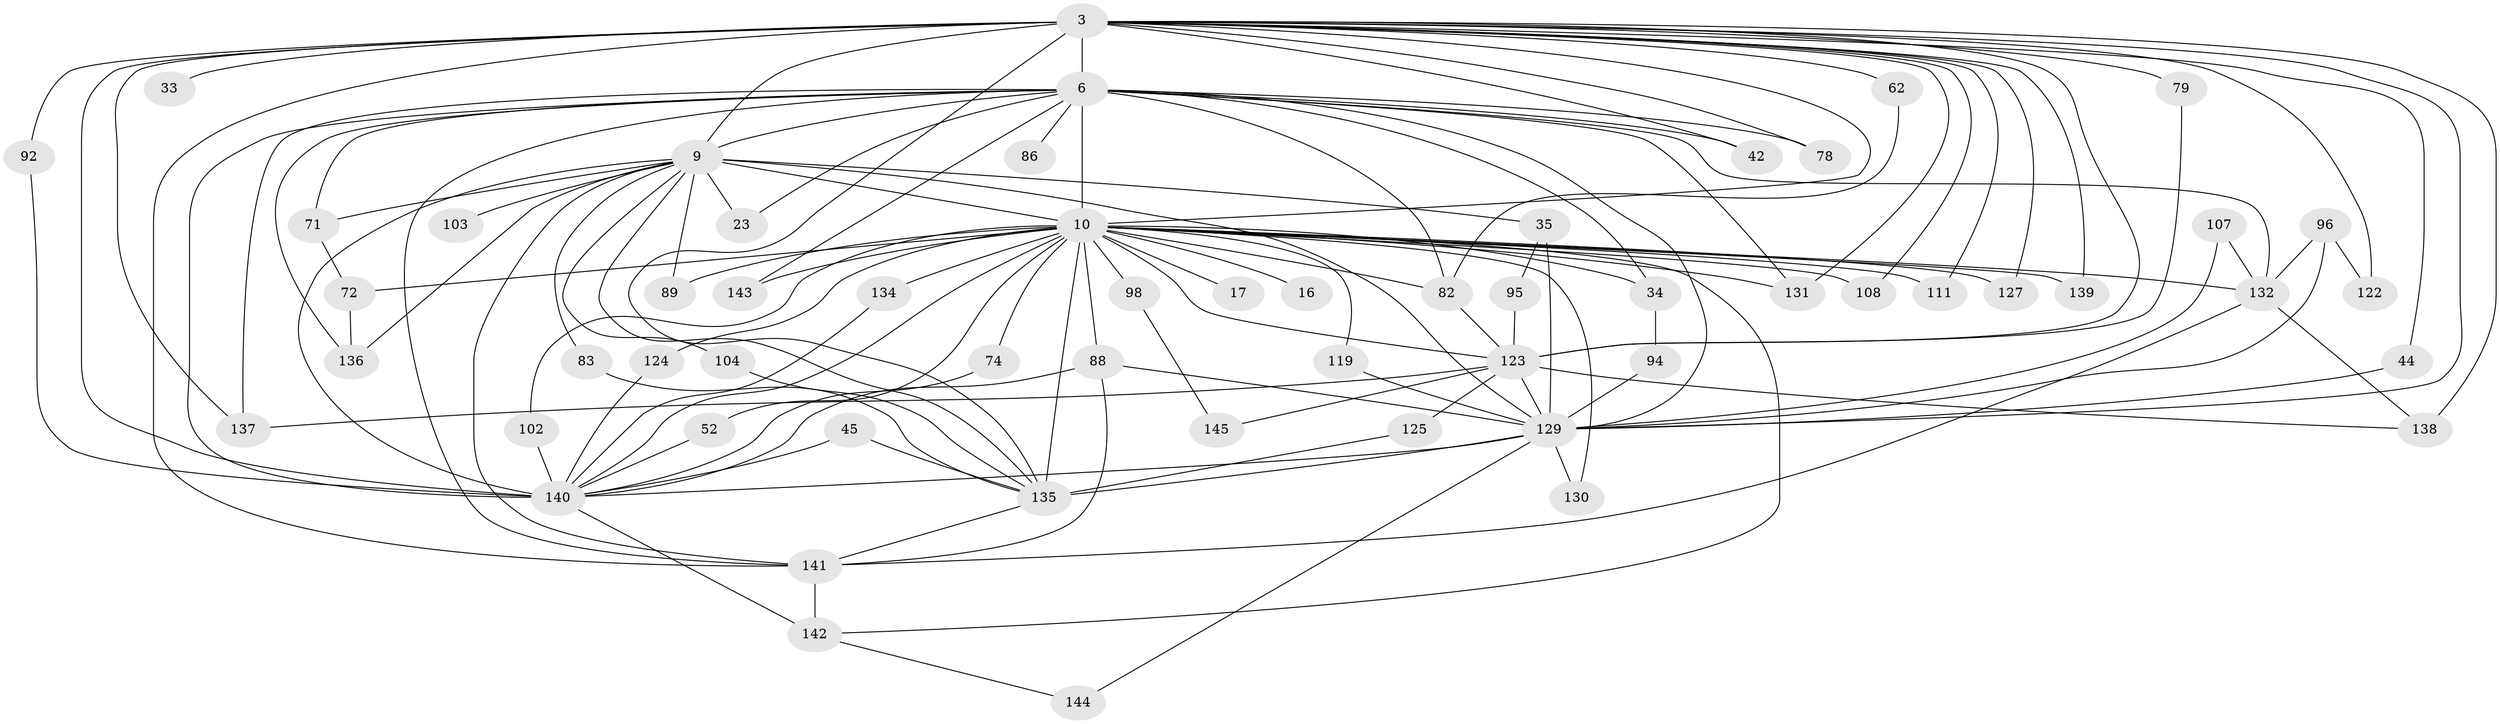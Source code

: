 // original degree distribution, {24: 0.013793103448275862, 19: 0.013793103448275862, 27: 0.006896551724137931, 17: 0.006896551724137931, 23: 0.006896551724137931, 31: 0.006896551724137931, 13: 0.006896551724137931, 35: 0.006896551724137931, 7: 0.006896551724137931, 10: 0.006896551724137931, 3: 0.21379310344827587, 9: 0.013793103448275862, 4: 0.11724137931034483, 2: 0.5103448275862069, 5: 0.034482758620689655, 6: 0.020689655172413793, 11: 0.006896551724137931}
// Generated by graph-tools (version 1.1) at 2025/48/03/04/25 21:48:41]
// undirected, 58 vertices, 126 edges
graph export_dot {
graph [start="1"]
  node [color=gray90,style=filled];
  3 [super="+1"];
  6 [super="+5"];
  9 [super="+8"];
  10 [super="+7"];
  16;
  17;
  23;
  33;
  34;
  35;
  42;
  44;
  45;
  52;
  62;
  71 [super="+40"];
  72 [super="+70"];
  74;
  78;
  79 [super="+65"];
  82 [super="+51+60"];
  83;
  86 [super="+56"];
  88 [super="+85+61"];
  89;
  92;
  94 [super="+91"];
  95 [super="+90"];
  96 [super="+66"];
  98 [super="+36"];
  102;
  103;
  104;
  107;
  108 [super="+77"];
  111;
  119;
  122;
  123 [super="+73+113+50"];
  124;
  125;
  127;
  129 [super="+105+58+120"];
  130;
  131 [super="+37"];
  132 [super="+25+81+116"];
  134 [super="+87"];
  135 [super="+133+76+121+93"];
  136 [super="+53"];
  137 [super="+99"];
  138 [super="+15"];
  139;
  140 [super="+100+128+118"];
  141 [super="+47+126+48+117"];
  142 [super="+29+115"];
  143;
  144;
  145;
  3 -- 6 [weight=4];
  3 -- 9 [weight=4];
  3 -- 10 [weight=4];
  3 -- 33 [weight=2];
  3 -- 42;
  3 -- 62;
  3 -- 78;
  3 -- 108 [weight=2];
  3 -- 111;
  3 -- 127;
  3 -- 139;
  3 -- 79 [weight=2];
  3 -- 92;
  3 -- 44;
  3 -- 122;
  3 -- 141 [weight=4];
  3 -- 131;
  3 -- 137;
  3 -- 135;
  3 -- 129 [weight=2];
  3 -- 123 [weight=2];
  3 -- 140 [weight=9];
  3 -- 138 [weight=2];
  6 -- 9 [weight=4];
  6 -- 10 [weight=4];
  6 -- 23;
  6 -- 42;
  6 -- 86 [weight=2];
  6 -- 129 [weight=9];
  6 -- 78;
  6 -- 143;
  6 -- 34;
  6 -- 141;
  6 -- 71;
  6 -- 131;
  6 -- 137;
  6 -- 140 [weight=4];
  6 -- 82 [weight=2];
  6 -- 132 [weight=2];
  6 -- 136 [weight=2];
  9 -- 10 [weight=4];
  9 -- 23;
  9 -- 35;
  9 -- 83;
  9 -- 103 [weight=2];
  9 -- 104;
  9 -- 136;
  9 -- 89;
  9 -- 71;
  9 -- 141;
  9 -- 140 [weight=5];
  9 -- 135 [weight=2];
  9 -- 129;
  10 -- 16 [weight=2];
  10 -- 17 [weight=2];
  10 -- 52;
  10 -- 72 [weight=2];
  10 -- 74;
  10 -- 98 [weight=3];
  10 -- 102;
  10 -- 127;
  10 -- 131;
  10 -- 132 [weight=2];
  10 -- 134 [weight=3];
  10 -- 139;
  10 -- 140 [weight=8];
  10 -- 143;
  10 -- 130;
  10 -- 89;
  10 -- 34;
  10 -- 108;
  10 -- 111;
  10 -- 119;
  10 -- 124;
  10 -- 142;
  10 -- 88;
  10 -- 135 [weight=8];
  10 -- 123 [weight=5];
  10 -- 82;
  34 -- 94 [weight=2];
  35 -- 95;
  35 -- 129;
  44 -- 129;
  45 -- 135;
  45 -- 140;
  52 -- 140;
  62 -- 82;
  71 -- 72;
  72 -- 136;
  74 -- 140;
  79 -- 123;
  82 -- 123 [weight=2];
  83 -- 135;
  88 -- 141 [weight=3];
  88 -- 140;
  88 -- 129;
  92 -- 140;
  94 -- 129;
  95 -- 123 [weight=2];
  96 -- 122;
  96 -- 132 [weight=2];
  96 -- 129;
  98 -- 145;
  102 -- 140;
  104 -- 135;
  107 -- 132;
  107 -- 129;
  119 -- 129;
  123 -- 129 [weight=5];
  123 -- 137;
  123 -- 145;
  123 -- 125;
  123 -- 138;
  124 -- 140;
  125 -- 135;
  129 -- 130;
  129 -- 140 [weight=4];
  129 -- 144;
  129 -- 135;
  132 -- 138;
  132 -- 141;
  134 -- 140;
  135 -- 141 [weight=2];
  140 -- 142 [weight=2];
  141 -- 142 [weight=2];
  142 -- 144;
}
